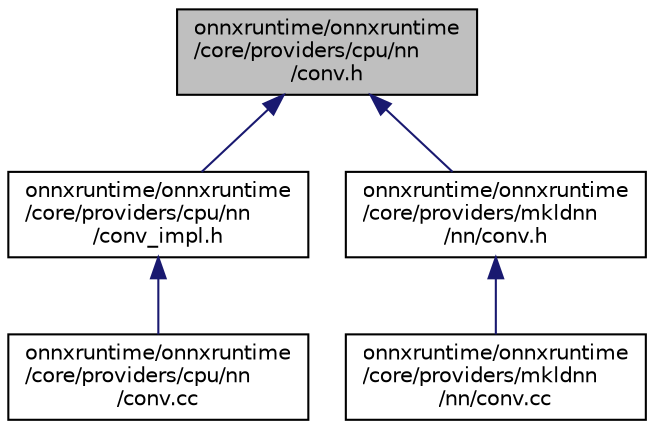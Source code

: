 digraph "onnxruntime/onnxruntime/core/providers/cpu/nn/conv.h"
{
  edge [fontname="Helvetica",fontsize="10",labelfontname="Helvetica",labelfontsize="10"];
  node [fontname="Helvetica",fontsize="10",shape=record];
  Node72 [label="onnxruntime/onnxruntime\l/core/providers/cpu/nn\l/conv.h",height=0.2,width=0.4,color="black", fillcolor="grey75", style="filled", fontcolor="black"];
  Node72 -> Node73 [dir="back",color="midnightblue",fontsize="10",style="solid"];
  Node73 [label="onnxruntime/onnxruntime\l/core/providers/cpu/nn\l/conv_impl.h",height=0.2,width=0.4,color="black", fillcolor="white", style="filled",URL="$conv__impl_8h.html"];
  Node73 -> Node74 [dir="back",color="midnightblue",fontsize="10",style="solid"];
  Node74 [label="onnxruntime/onnxruntime\l/core/providers/cpu/nn\l/conv.cc",height=0.2,width=0.4,color="black", fillcolor="white", style="filled",URL="$cpu_2nn_2conv_8cc.html"];
  Node72 -> Node75 [dir="back",color="midnightblue",fontsize="10",style="solid"];
  Node75 [label="onnxruntime/onnxruntime\l/core/providers/mkldnn\l/nn/conv.h",height=0.2,width=0.4,color="black", fillcolor="white", style="filled",URL="$mkldnn_2nn_2conv_8h.html"];
  Node75 -> Node76 [dir="back",color="midnightblue",fontsize="10",style="solid"];
  Node76 [label="onnxruntime/onnxruntime\l/core/providers/mkldnn\l/nn/conv.cc",height=0.2,width=0.4,color="black", fillcolor="white", style="filled",URL="$mkldnn_2nn_2conv_8cc.html"];
}
